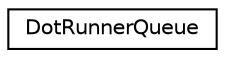 digraph "类继承关系图"
{
 // INTERACTIVE_SVG=YES
 // LATEX_PDF_SIZE
  edge [fontname="Helvetica",fontsize="10",labelfontname="Helvetica",labelfontsize="10"];
  node [fontname="Helvetica",fontsize="10",shape=record];
  rankdir="LR";
  Node0 [label="DotRunnerQueue",height=0.2,width=0.4,color="black", fillcolor="white", style="filled",URL="$d6/dbb/class_dot_runner_queue.html",tooltip="Queue of dot jobs to run."];
}
